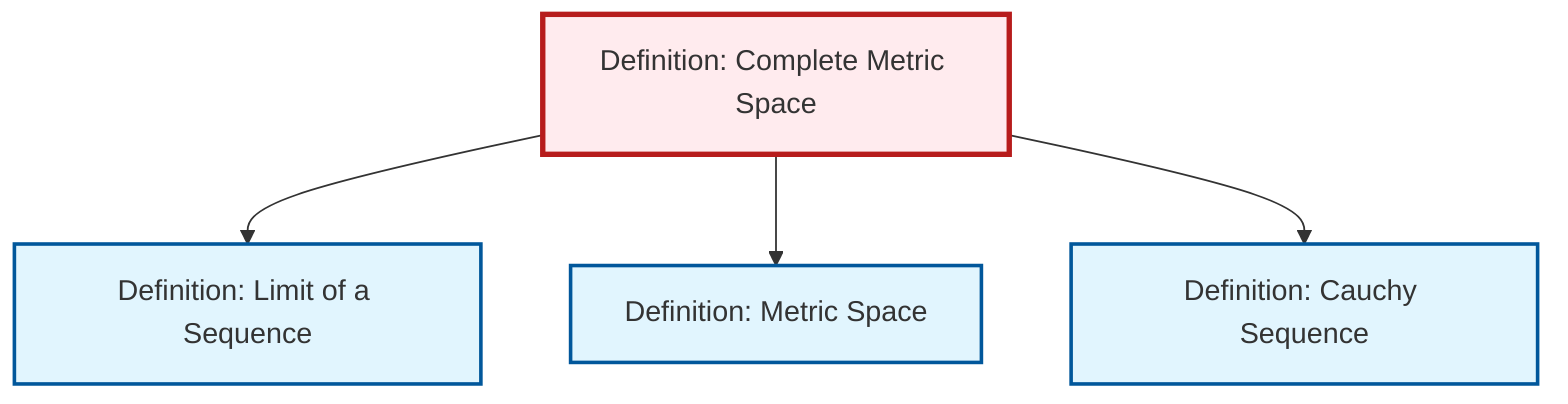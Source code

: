 graph TD
    classDef definition fill:#e1f5fe,stroke:#01579b,stroke-width:2px
    classDef theorem fill:#f3e5f5,stroke:#4a148c,stroke-width:2px
    classDef axiom fill:#fff3e0,stroke:#e65100,stroke-width:2px
    classDef example fill:#e8f5e9,stroke:#1b5e20,stroke-width:2px
    classDef current fill:#ffebee,stroke:#b71c1c,stroke-width:3px
    def-metric-space["Definition: Metric Space"]:::definition
    def-complete-metric-space["Definition: Complete Metric Space"]:::definition
    def-cauchy-sequence["Definition: Cauchy Sequence"]:::definition
    def-limit["Definition: Limit of a Sequence"]:::definition
    def-complete-metric-space --> def-limit
    def-complete-metric-space --> def-metric-space
    def-complete-metric-space --> def-cauchy-sequence
    class def-complete-metric-space current
